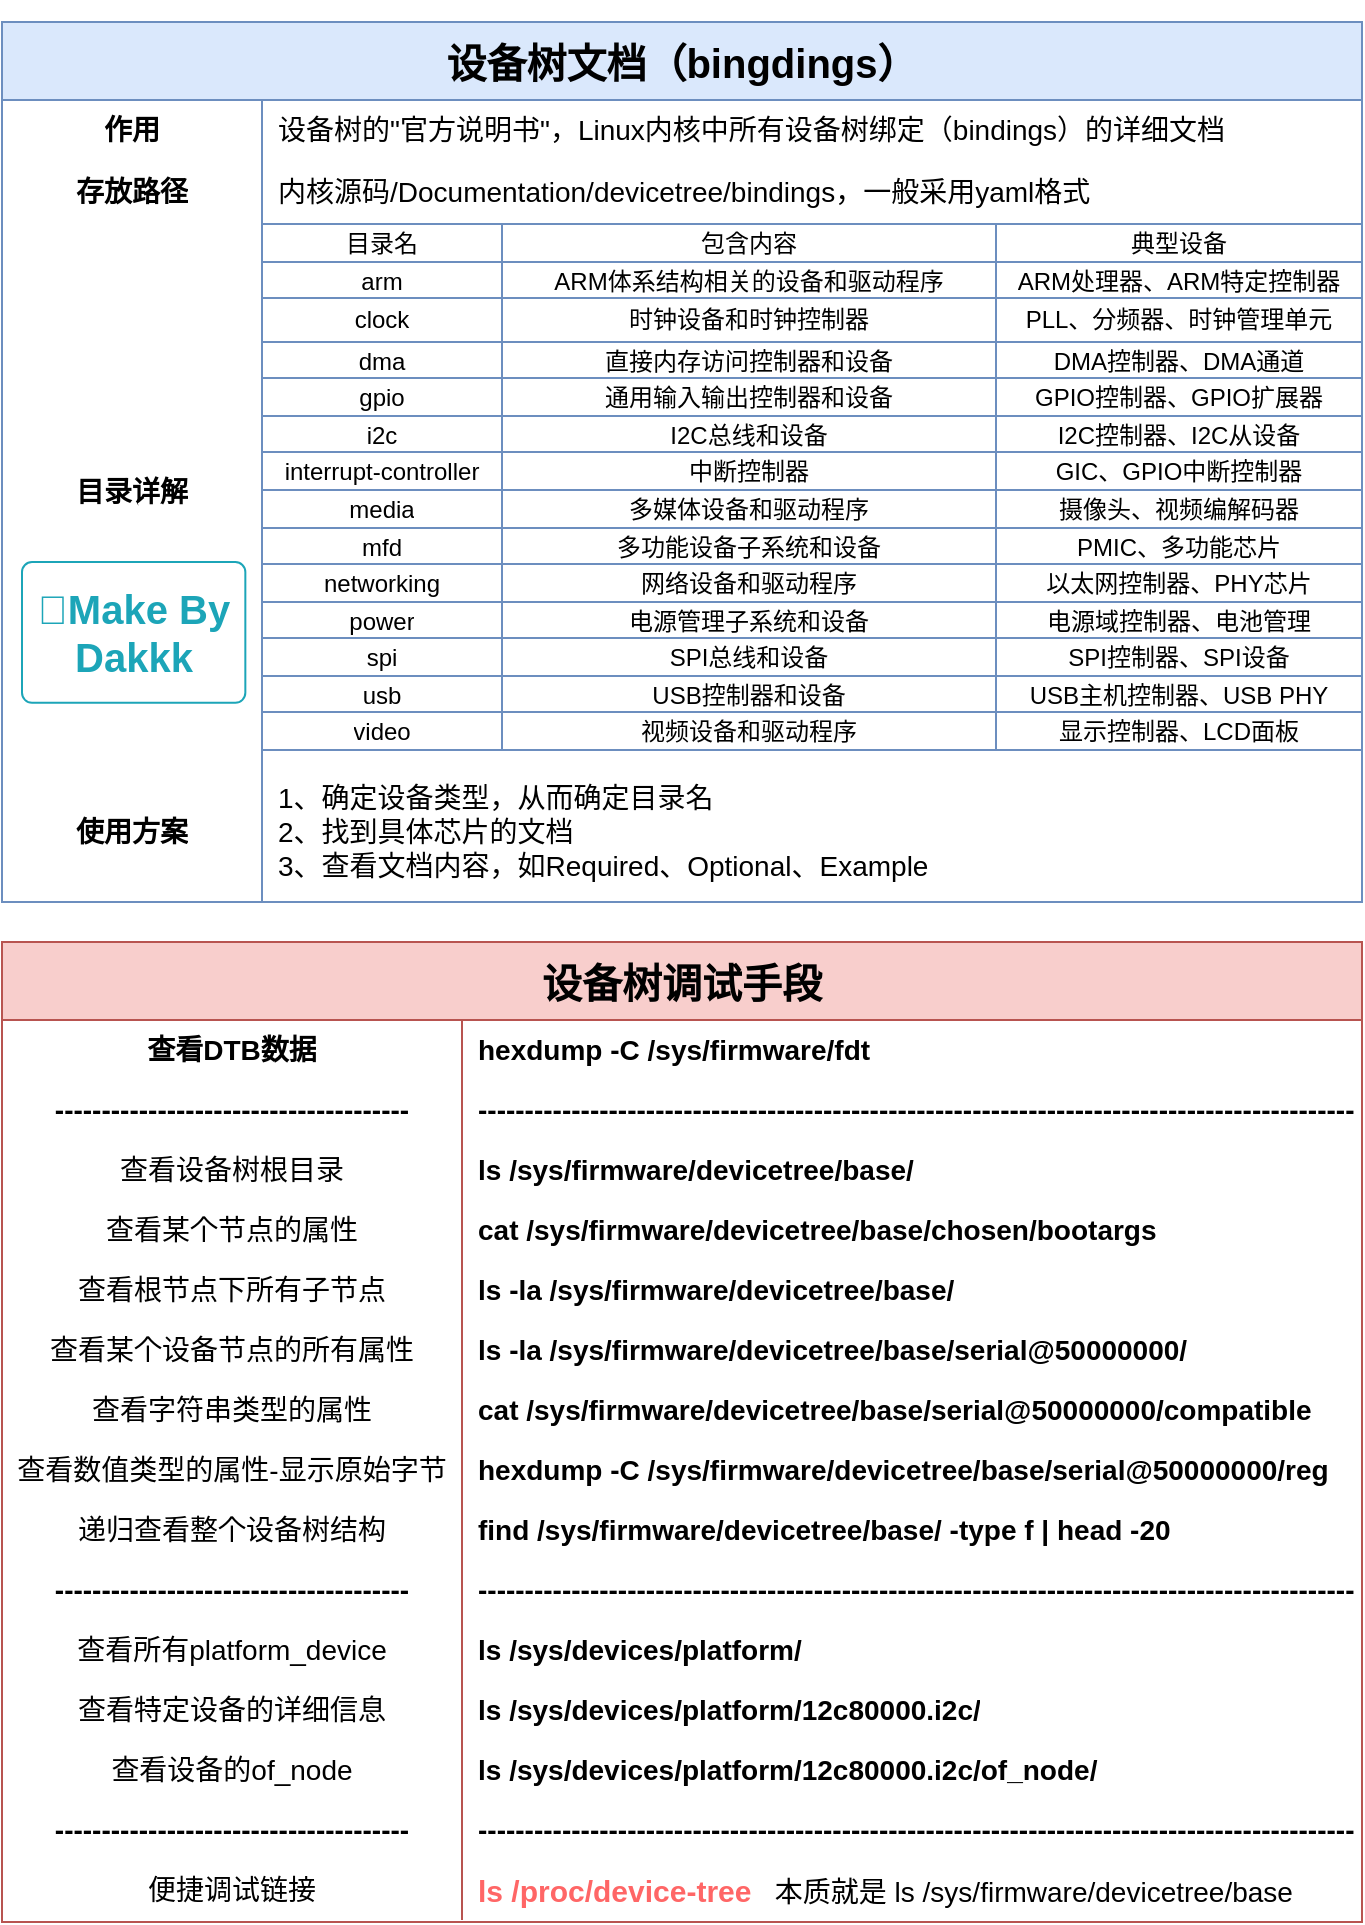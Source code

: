 <mxfile version="27.0.9">
  <diagram name="第 1 页" id="9jn4soCzRcZjagRPFvNM">
    <mxGraphModel dx="2066" dy="1201" grid="1" gridSize="10" guides="1" tooltips="1" connect="1" arrows="1" fold="1" page="1" pageScale="1" pageWidth="1169" pageHeight="1654" math="0" shadow="0">
      <root>
        <mxCell id="0" />
        <mxCell id="1" parent="0" />
        <mxCell id="ULmgJ1kWImtNJEmJD-8s-1" value="" style="shape=table;startSize=0;container=1;collapsible=0;childLayout=tableLayout;fixedRows=1;rowLines=0;fontStyle=0;strokeColor=#6c8ebf;fontSize=14;fillColor=none;" vertex="1" parent="1">
          <mxGeometry x="360" y="189" width="680" height="401" as="geometry" />
        </mxCell>
        <mxCell id="ULmgJ1kWImtNJEmJD-8s-2" value="" style="shape=tableRow;horizontal=0;startSize=0;swimlaneHead=0;swimlaneBody=0;top=0;left=0;bottom=0;right=0;collapsible=0;dropTarget=0;fillColor=none;points=[[0,0.5],[1,0.5]];portConstraint=eastwest;strokeColor=inherit;fontSize=14;" vertex="1" parent="ULmgJ1kWImtNJEmJD-8s-1">
          <mxGeometry width="680" height="30" as="geometry" />
        </mxCell>
        <mxCell id="ULmgJ1kWImtNJEmJD-8s-3" value="&lt;b&gt;作用&lt;/b&gt;" style="shape=partialRectangle;html=1;whiteSpace=wrap;connectable=0;fillColor=none;top=0;left=0;bottom=0;right=0;overflow=hidden;pointerEvents=1;strokeColor=inherit;fontSize=14;" vertex="1" parent="ULmgJ1kWImtNJEmJD-8s-2">
          <mxGeometry width="130" height="30" as="geometry">
            <mxRectangle width="130" height="30" as="alternateBounds" />
          </mxGeometry>
        </mxCell>
        <mxCell id="ULmgJ1kWImtNJEmJD-8s-4" value="设备树的&quot;官方说明书&quot;，Linux内核中所有设备树绑定（bindings）的详细文档" style="shape=partialRectangle;html=1;whiteSpace=wrap;connectable=0;fillColor=none;top=0;left=0;bottom=0;right=0;align=left;spacingLeft=6;overflow=hidden;strokeColor=inherit;fontSize=14;" vertex="1" parent="ULmgJ1kWImtNJEmJD-8s-2">
          <mxGeometry x="130" width="550" height="30" as="geometry">
            <mxRectangle width="550" height="30" as="alternateBounds" />
          </mxGeometry>
        </mxCell>
        <mxCell id="ULmgJ1kWImtNJEmJD-8s-5" value="" style="shape=tableRow;horizontal=0;startSize=0;swimlaneHead=0;swimlaneBody=0;top=0;left=0;bottom=0;right=0;collapsible=0;dropTarget=0;fillColor=none;points=[[0,0.5],[1,0.5]];portConstraint=eastwest;strokeColor=inherit;fontSize=14;" vertex="1" parent="ULmgJ1kWImtNJEmJD-8s-1">
          <mxGeometry y="30" width="680" height="31" as="geometry" />
        </mxCell>
        <mxCell id="ULmgJ1kWImtNJEmJD-8s-6" value="&lt;b&gt;存放路径&lt;/b&gt;" style="shape=partialRectangle;html=1;whiteSpace=wrap;connectable=0;fillColor=none;top=0;left=0;bottom=0;right=0;overflow=hidden;strokeColor=inherit;fontSize=14;" vertex="1" parent="ULmgJ1kWImtNJEmJD-8s-5">
          <mxGeometry width="130" height="31" as="geometry">
            <mxRectangle width="130" height="31" as="alternateBounds" />
          </mxGeometry>
        </mxCell>
        <mxCell id="ULmgJ1kWImtNJEmJD-8s-7" value="内核源码/Documentation/devicetree/bindings，一般采用yaml格式" style="shape=partialRectangle;html=1;whiteSpace=wrap;connectable=0;fillColor=none;top=0;left=0;bottom=0;right=0;align=left;spacingLeft=6;overflow=hidden;strokeColor=inherit;fontSize=14;" vertex="1" parent="ULmgJ1kWImtNJEmJD-8s-5">
          <mxGeometry x="130" width="550" height="31" as="geometry">
            <mxRectangle width="550" height="31" as="alternateBounds" />
          </mxGeometry>
        </mxCell>
        <mxCell id="ULmgJ1kWImtNJEmJD-8s-8" value="" style="shape=tableRow;horizontal=0;startSize=0;swimlaneHead=0;swimlaneBody=0;top=0;left=0;bottom=0;right=0;collapsible=0;dropTarget=0;fillColor=none;points=[[0,0.5],[1,0.5]];portConstraint=eastwest;strokeColor=inherit;fontSize=14;" vertex="1" parent="ULmgJ1kWImtNJEmJD-8s-1">
          <mxGeometry y="61" width="680" height="270" as="geometry" />
        </mxCell>
        <mxCell id="ULmgJ1kWImtNJEmJD-8s-9" value="&lt;b&gt;目录详解&lt;/b&gt;" style="shape=partialRectangle;html=1;whiteSpace=wrap;connectable=0;fillColor=none;top=0;left=0;bottom=0;right=0;overflow=hidden;strokeColor=inherit;fontSize=14;" vertex="1" parent="ULmgJ1kWImtNJEmJD-8s-8">
          <mxGeometry width="130" height="270" as="geometry">
            <mxRectangle width="130" height="270" as="alternateBounds" />
          </mxGeometry>
        </mxCell>
        <mxCell id="ULmgJ1kWImtNJEmJD-8s-10" value="" style="shape=partialRectangle;html=1;whiteSpace=wrap;connectable=0;fillColor=none;top=0;left=0;bottom=0;right=0;align=left;spacingLeft=6;overflow=hidden;strokeColor=inherit;fontSize=14;" vertex="1" parent="ULmgJ1kWImtNJEmJD-8s-8">
          <mxGeometry x="130" width="550" height="270" as="geometry">
            <mxRectangle width="550" height="270" as="alternateBounds" />
          </mxGeometry>
        </mxCell>
        <mxCell id="ULmgJ1kWImtNJEmJD-8s-84" value="" style="shape=tableRow;horizontal=0;startSize=0;swimlaneHead=0;swimlaneBody=0;top=0;left=0;bottom=0;right=0;collapsible=0;dropTarget=0;fillColor=none;points=[[0,0.5],[1,0.5]];portConstraint=eastwest;strokeColor=inherit;fontSize=14;" vertex="1" parent="ULmgJ1kWImtNJEmJD-8s-1">
          <mxGeometry y="331" width="680" height="70" as="geometry" />
        </mxCell>
        <mxCell id="ULmgJ1kWImtNJEmJD-8s-85" value="&lt;b&gt;使用方案&lt;/b&gt;" style="shape=partialRectangle;html=1;whiteSpace=wrap;connectable=0;fillColor=none;top=0;left=0;bottom=0;right=0;overflow=hidden;strokeColor=inherit;fontSize=14;" vertex="1" parent="ULmgJ1kWImtNJEmJD-8s-84">
          <mxGeometry width="130" height="70" as="geometry">
            <mxRectangle width="130" height="70" as="alternateBounds" />
          </mxGeometry>
        </mxCell>
        <mxCell id="ULmgJ1kWImtNJEmJD-8s-86" value="1、确定设备类型，从而确定目录名&lt;br&gt;2、找到具体芯片的文档&lt;br&gt;3、查看文档内容，如Required、Optional、Example" style="shape=partialRectangle;html=1;whiteSpace=wrap;connectable=0;fillColor=none;top=0;left=0;bottom=0;right=0;align=left;spacingLeft=6;overflow=hidden;strokeColor=inherit;fontSize=14;" vertex="1" parent="ULmgJ1kWImtNJEmJD-8s-84">
          <mxGeometry x="130" width="550" height="70" as="geometry">
            <mxRectangle width="550" height="70" as="alternateBounds" />
          </mxGeometry>
        </mxCell>
        <mxCell id="ULmgJ1kWImtNJEmJD-8s-20" value="&lt;h1&gt;&lt;font style=&quot;font-size: 20px;&quot;&gt;设备树文档（bingdings）&lt;/font&gt;&lt;/h1&gt;" style="rounded=0;whiteSpace=wrap;html=1;fillColor=#dae8fc;strokeColor=#6c8ebf;" vertex="1" parent="1">
          <mxGeometry x="360" y="150" width="680" height="39" as="geometry" />
        </mxCell>
        <mxCell id="ULmgJ1kWImtNJEmJD-8s-21" value="" style="shape=table;startSize=0;container=1;collapsible=0;childLayout=tableLayout;fillColor=none;strokeColor=#6c8ebf;" vertex="1" parent="1">
          <mxGeometry x="490" y="251" width="550" height="263" as="geometry" />
        </mxCell>
        <mxCell id="ULmgJ1kWImtNJEmJD-8s-22" value="" style="shape=tableRow;horizontal=0;startSize=0;swimlaneHead=0;swimlaneBody=0;strokeColor=inherit;top=0;left=0;bottom=0;right=0;collapsible=0;dropTarget=0;fillColor=none;points=[[0,0.5],[1,0.5]];portConstraint=eastwest;" vertex="1" parent="ULmgJ1kWImtNJEmJD-8s-21">
          <mxGeometry width="550" height="19" as="geometry" />
        </mxCell>
        <mxCell id="ULmgJ1kWImtNJEmJD-8s-23" value="目录名" style="shape=partialRectangle;html=1;whiteSpace=wrap;connectable=0;strokeColor=inherit;overflow=hidden;fillColor=none;top=0;left=0;bottom=0;right=0;pointerEvents=1;" vertex="1" parent="ULmgJ1kWImtNJEmJD-8s-22">
          <mxGeometry width="120" height="19" as="geometry">
            <mxRectangle width="120" height="19" as="alternateBounds" />
          </mxGeometry>
        </mxCell>
        <mxCell id="ULmgJ1kWImtNJEmJD-8s-24" value="包含内容" style="shape=partialRectangle;html=1;whiteSpace=wrap;connectable=0;strokeColor=inherit;overflow=hidden;fillColor=none;top=0;left=0;bottom=0;right=0;pointerEvents=1;" vertex="1" parent="ULmgJ1kWImtNJEmJD-8s-22">
          <mxGeometry x="120" width="247" height="19" as="geometry">
            <mxRectangle width="247" height="19" as="alternateBounds" />
          </mxGeometry>
        </mxCell>
        <mxCell id="ULmgJ1kWImtNJEmJD-8s-25" value="典型设备" style="shape=partialRectangle;html=1;whiteSpace=wrap;connectable=0;strokeColor=inherit;overflow=hidden;fillColor=none;top=0;left=0;bottom=0;right=0;pointerEvents=1;" vertex="1" parent="ULmgJ1kWImtNJEmJD-8s-22">
          <mxGeometry x="367" width="183" height="19" as="geometry">
            <mxRectangle width="183" height="19" as="alternateBounds" />
          </mxGeometry>
        </mxCell>
        <mxCell id="ULmgJ1kWImtNJEmJD-8s-26" value="" style="shape=tableRow;horizontal=0;startSize=0;swimlaneHead=0;swimlaneBody=0;strokeColor=inherit;top=0;left=0;bottom=0;right=0;collapsible=0;dropTarget=0;fillColor=none;points=[[0,0.5],[1,0.5]];portConstraint=eastwest;" vertex="1" parent="ULmgJ1kWImtNJEmJD-8s-21">
          <mxGeometry y="19" width="550" height="18" as="geometry" />
        </mxCell>
        <mxCell id="ULmgJ1kWImtNJEmJD-8s-27" value="arm" style="shape=partialRectangle;html=1;whiteSpace=wrap;connectable=0;strokeColor=inherit;overflow=hidden;fillColor=none;top=0;left=0;bottom=0;right=0;pointerEvents=1;" vertex="1" parent="ULmgJ1kWImtNJEmJD-8s-26">
          <mxGeometry width="120" height="18" as="geometry">
            <mxRectangle width="120" height="18" as="alternateBounds" />
          </mxGeometry>
        </mxCell>
        <mxCell id="ULmgJ1kWImtNJEmJD-8s-28" value="ARM体系结构相关的设备和驱动程序" style="shape=partialRectangle;html=1;whiteSpace=wrap;connectable=0;strokeColor=inherit;overflow=hidden;fillColor=none;top=0;left=0;bottom=0;right=0;pointerEvents=1;" vertex="1" parent="ULmgJ1kWImtNJEmJD-8s-26">
          <mxGeometry x="120" width="247" height="18" as="geometry">
            <mxRectangle width="247" height="18" as="alternateBounds" />
          </mxGeometry>
        </mxCell>
        <mxCell id="ULmgJ1kWImtNJEmJD-8s-29" value="ARM处理器、ARM特定控制器" style="shape=partialRectangle;html=1;whiteSpace=wrap;connectable=0;strokeColor=inherit;overflow=hidden;fillColor=none;top=0;left=0;bottom=0;right=0;pointerEvents=1;" vertex="1" parent="ULmgJ1kWImtNJEmJD-8s-26">
          <mxGeometry x="367" width="183" height="18" as="geometry">
            <mxRectangle width="183" height="18" as="alternateBounds" />
          </mxGeometry>
        </mxCell>
        <mxCell id="ULmgJ1kWImtNJEmJD-8s-30" value="" style="shape=tableRow;horizontal=0;startSize=0;swimlaneHead=0;swimlaneBody=0;strokeColor=inherit;top=0;left=0;bottom=0;right=0;collapsible=0;dropTarget=0;fillColor=none;points=[[0,0.5],[1,0.5]];portConstraint=eastwest;" vertex="1" parent="ULmgJ1kWImtNJEmJD-8s-21">
          <mxGeometry y="37" width="550" height="22" as="geometry" />
        </mxCell>
        <mxCell id="ULmgJ1kWImtNJEmJD-8s-31" value="clock" style="shape=partialRectangle;html=1;whiteSpace=wrap;connectable=0;strokeColor=inherit;overflow=hidden;fillColor=none;top=0;left=0;bottom=0;right=0;pointerEvents=1;" vertex="1" parent="ULmgJ1kWImtNJEmJD-8s-30">
          <mxGeometry width="120" height="22" as="geometry">
            <mxRectangle width="120" height="22" as="alternateBounds" />
          </mxGeometry>
        </mxCell>
        <mxCell id="ULmgJ1kWImtNJEmJD-8s-32" value="时钟设备和时钟控制器" style="shape=partialRectangle;html=1;whiteSpace=wrap;connectable=0;strokeColor=inherit;overflow=hidden;fillColor=none;top=0;left=0;bottom=0;right=0;pointerEvents=1;" vertex="1" parent="ULmgJ1kWImtNJEmJD-8s-30">
          <mxGeometry x="120" width="247" height="22" as="geometry">
            <mxRectangle width="247" height="22" as="alternateBounds" />
          </mxGeometry>
        </mxCell>
        <mxCell id="ULmgJ1kWImtNJEmJD-8s-33" value="PLL、分频器、时钟管理单元" style="shape=partialRectangle;html=1;whiteSpace=wrap;connectable=0;strokeColor=inherit;overflow=hidden;fillColor=none;top=0;left=0;bottom=0;right=0;pointerEvents=1;" vertex="1" parent="ULmgJ1kWImtNJEmJD-8s-30">
          <mxGeometry x="367" width="183" height="22" as="geometry">
            <mxRectangle width="183" height="22" as="alternateBounds" />
          </mxGeometry>
        </mxCell>
        <mxCell id="ULmgJ1kWImtNJEmJD-8s-34" value="" style="shape=tableRow;horizontal=0;startSize=0;swimlaneHead=0;swimlaneBody=0;strokeColor=inherit;top=0;left=0;bottom=0;right=0;collapsible=0;dropTarget=0;fillColor=none;points=[[0,0.5],[1,0.5]];portConstraint=eastwest;" vertex="1" parent="ULmgJ1kWImtNJEmJD-8s-21">
          <mxGeometry y="59" width="550" height="18" as="geometry" />
        </mxCell>
        <mxCell id="ULmgJ1kWImtNJEmJD-8s-35" value="dma" style="shape=partialRectangle;html=1;whiteSpace=wrap;connectable=0;strokeColor=inherit;overflow=hidden;fillColor=none;top=0;left=0;bottom=0;right=0;pointerEvents=1;" vertex="1" parent="ULmgJ1kWImtNJEmJD-8s-34">
          <mxGeometry width="120" height="18" as="geometry">
            <mxRectangle width="120" height="18" as="alternateBounds" />
          </mxGeometry>
        </mxCell>
        <mxCell id="ULmgJ1kWImtNJEmJD-8s-36" value="直接内存访问控制器和设备" style="shape=partialRectangle;html=1;whiteSpace=wrap;connectable=0;strokeColor=inherit;overflow=hidden;fillColor=none;top=0;left=0;bottom=0;right=0;pointerEvents=1;" vertex="1" parent="ULmgJ1kWImtNJEmJD-8s-34">
          <mxGeometry x="120" width="247" height="18" as="geometry">
            <mxRectangle width="247" height="18" as="alternateBounds" />
          </mxGeometry>
        </mxCell>
        <mxCell id="ULmgJ1kWImtNJEmJD-8s-37" value="DMA控制器、DMA通道" style="shape=partialRectangle;html=1;whiteSpace=wrap;connectable=0;strokeColor=inherit;overflow=hidden;fillColor=none;top=0;left=0;bottom=0;right=0;pointerEvents=1;" vertex="1" parent="ULmgJ1kWImtNJEmJD-8s-34">
          <mxGeometry x="367" width="183" height="18" as="geometry">
            <mxRectangle width="183" height="18" as="alternateBounds" />
          </mxGeometry>
        </mxCell>
        <mxCell id="ULmgJ1kWImtNJEmJD-8s-38" value="" style="shape=tableRow;horizontal=0;startSize=0;swimlaneHead=0;swimlaneBody=0;strokeColor=inherit;top=0;left=0;bottom=0;right=0;collapsible=0;dropTarget=0;fillColor=none;points=[[0,0.5],[1,0.5]];portConstraint=eastwest;" vertex="1" parent="ULmgJ1kWImtNJEmJD-8s-21">
          <mxGeometry y="77" width="550" height="19" as="geometry" />
        </mxCell>
        <mxCell id="ULmgJ1kWImtNJEmJD-8s-39" value="gpio" style="shape=partialRectangle;html=1;whiteSpace=wrap;connectable=0;strokeColor=inherit;overflow=hidden;fillColor=none;top=0;left=0;bottom=0;right=0;pointerEvents=1;" vertex="1" parent="ULmgJ1kWImtNJEmJD-8s-38">
          <mxGeometry width="120" height="19" as="geometry">
            <mxRectangle width="120" height="19" as="alternateBounds" />
          </mxGeometry>
        </mxCell>
        <mxCell id="ULmgJ1kWImtNJEmJD-8s-40" value="通用输入输出控制器和设备" style="shape=partialRectangle;html=1;whiteSpace=wrap;connectable=0;strokeColor=inherit;overflow=hidden;fillColor=none;top=0;left=0;bottom=0;right=0;pointerEvents=1;" vertex="1" parent="ULmgJ1kWImtNJEmJD-8s-38">
          <mxGeometry x="120" width="247" height="19" as="geometry">
            <mxRectangle width="247" height="19" as="alternateBounds" />
          </mxGeometry>
        </mxCell>
        <mxCell id="ULmgJ1kWImtNJEmJD-8s-41" value="GPIO控制器、GPIO扩展器" style="shape=partialRectangle;html=1;whiteSpace=wrap;connectable=0;strokeColor=inherit;overflow=hidden;fillColor=none;top=0;left=0;bottom=0;right=0;pointerEvents=1;" vertex="1" parent="ULmgJ1kWImtNJEmJD-8s-38">
          <mxGeometry x="367" width="183" height="19" as="geometry">
            <mxRectangle width="183" height="19" as="alternateBounds" />
          </mxGeometry>
        </mxCell>
        <mxCell id="ULmgJ1kWImtNJEmJD-8s-42" value="" style="shape=tableRow;horizontal=0;startSize=0;swimlaneHead=0;swimlaneBody=0;strokeColor=inherit;top=0;left=0;bottom=0;right=0;collapsible=0;dropTarget=0;fillColor=none;points=[[0,0.5],[1,0.5]];portConstraint=eastwest;" vertex="1" parent="ULmgJ1kWImtNJEmJD-8s-21">
          <mxGeometry y="96" width="550" height="18" as="geometry" />
        </mxCell>
        <mxCell id="ULmgJ1kWImtNJEmJD-8s-43" value="i2c" style="shape=partialRectangle;html=1;whiteSpace=wrap;connectable=0;strokeColor=inherit;overflow=hidden;fillColor=none;top=0;left=0;bottom=0;right=0;pointerEvents=1;" vertex="1" parent="ULmgJ1kWImtNJEmJD-8s-42">
          <mxGeometry width="120" height="18" as="geometry">
            <mxRectangle width="120" height="18" as="alternateBounds" />
          </mxGeometry>
        </mxCell>
        <mxCell id="ULmgJ1kWImtNJEmJD-8s-44" value="I2C总线和设备" style="shape=partialRectangle;html=1;whiteSpace=wrap;connectable=0;strokeColor=inherit;overflow=hidden;fillColor=none;top=0;left=0;bottom=0;right=0;pointerEvents=1;" vertex="1" parent="ULmgJ1kWImtNJEmJD-8s-42">
          <mxGeometry x="120" width="247" height="18" as="geometry">
            <mxRectangle width="247" height="18" as="alternateBounds" />
          </mxGeometry>
        </mxCell>
        <mxCell id="ULmgJ1kWImtNJEmJD-8s-45" value="I2C控制器、I2C从设备" style="shape=partialRectangle;html=1;whiteSpace=wrap;connectable=0;strokeColor=inherit;overflow=hidden;fillColor=none;top=0;left=0;bottom=0;right=0;pointerEvents=1;" vertex="1" parent="ULmgJ1kWImtNJEmJD-8s-42">
          <mxGeometry x="367" width="183" height="18" as="geometry">
            <mxRectangle width="183" height="18" as="alternateBounds" />
          </mxGeometry>
        </mxCell>
        <mxCell id="ULmgJ1kWImtNJEmJD-8s-46" value="" style="shape=tableRow;horizontal=0;startSize=0;swimlaneHead=0;swimlaneBody=0;strokeColor=inherit;top=0;left=0;bottom=0;right=0;collapsible=0;dropTarget=0;fillColor=none;points=[[0,0.5],[1,0.5]];portConstraint=eastwest;" vertex="1" parent="ULmgJ1kWImtNJEmJD-8s-21">
          <mxGeometry y="114" width="550" height="19" as="geometry" />
        </mxCell>
        <mxCell id="ULmgJ1kWImtNJEmJD-8s-47" value="interrupt-controller" style="shape=partialRectangle;html=1;whiteSpace=wrap;connectable=0;strokeColor=inherit;overflow=hidden;fillColor=none;top=0;left=0;bottom=0;right=0;pointerEvents=1;" vertex="1" parent="ULmgJ1kWImtNJEmJD-8s-46">
          <mxGeometry width="120" height="19" as="geometry">
            <mxRectangle width="120" height="19" as="alternateBounds" />
          </mxGeometry>
        </mxCell>
        <mxCell id="ULmgJ1kWImtNJEmJD-8s-48" value="中断控制器" style="shape=partialRectangle;html=1;whiteSpace=wrap;connectable=0;strokeColor=inherit;overflow=hidden;fillColor=none;top=0;left=0;bottom=0;right=0;pointerEvents=1;" vertex="1" parent="ULmgJ1kWImtNJEmJD-8s-46">
          <mxGeometry x="120" width="247" height="19" as="geometry">
            <mxRectangle width="247" height="19" as="alternateBounds" />
          </mxGeometry>
        </mxCell>
        <mxCell id="ULmgJ1kWImtNJEmJD-8s-49" value="GIC、GPIO中断控制器" style="shape=partialRectangle;html=1;whiteSpace=wrap;connectable=0;strokeColor=inherit;overflow=hidden;fillColor=none;top=0;left=0;bottom=0;right=0;pointerEvents=1;" vertex="1" parent="ULmgJ1kWImtNJEmJD-8s-46">
          <mxGeometry x="367" width="183" height="19" as="geometry">
            <mxRectangle width="183" height="19" as="alternateBounds" />
          </mxGeometry>
        </mxCell>
        <mxCell id="ULmgJ1kWImtNJEmJD-8s-50" value="" style="shape=tableRow;horizontal=0;startSize=0;swimlaneHead=0;swimlaneBody=0;strokeColor=inherit;top=0;left=0;bottom=0;right=0;collapsible=0;dropTarget=0;fillColor=none;points=[[0,0.5],[1,0.5]];portConstraint=eastwest;" vertex="1" parent="ULmgJ1kWImtNJEmJD-8s-21">
          <mxGeometry y="133" width="550" height="19" as="geometry" />
        </mxCell>
        <mxCell id="ULmgJ1kWImtNJEmJD-8s-51" value="media" style="shape=partialRectangle;html=1;whiteSpace=wrap;connectable=0;strokeColor=inherit;overflow=hidden;fillColor=none;top=0;left=0;bottom=0;right=0;pointerEvents=1;" vertex="1" parent="ULmgJ1kWImtNJEmJD-8s-50">
          <mxGeometry width="120" height="19" as="geometry">
            <mxRectangle width="120" height="19" as="alternateBounds" />
          </mxGeometry>
        </mxCell>
        <mxCell id="ULmgJ1kWImtNJEmJD-8s-52" value="多媒体设备和驱动程序" style="shape=partialRectangle;html=1;whiteSpace=wrap;connectable=0;strokeColor=inherit;overflow=hidden;fillColor=none;top=0;left=0;bottom=0;right=0;pointerEvents=1;" vertex="1" parent="ULmgJ1kWImtNJEmJD-8s-50">
          <mxGeometry x="120" width="247" height="19" as="geometry">
            <mxRectangle width="247" height="19" as="alternateBounds" />
          </mxGeometry>
        </mxCell>
        <mxCell id="ULmgJ1kWImtNJEmJD-8s-53" value="摄像头、视频编解码器" style="shape=partialRectangle;html=1;whiteSpace=wrap;connectable=0;strokeColor=inherit;overflow=hidden;fillColor=none;top=0;left=0;bottom=0;right=0;pointerEvents=1;" vertex="1" parent="ULmgJ1kWImtNJEmJD-8s-50">
          <mxGeometry x="367" width="183" height="19" as="geometry">
            <mxRectangle width="183" height="19" as="alternateBounds" />
          </mxGeometry>
        </mxCell>
        <mxCell id="ULmgJ1kWImtNJEmJD-8s-54" value="" style="shape=tableRow;horizontal=0;startSize=0;swimlaneHead=0;swimlaneBody=0;strokeColor=inherit;top=0;left=0;bottom=0;right=0;collapsible=0;dropTarget=0;fillColor=none;points=[[0,0.5],[1,0.5]];portConstraint=eastwest;" vertex="1" parent="ULmgJ1kWImtNJEmJD-8s-21">
          <mxGeometry y="152" width="550" height="18" as="geometry" />
        </mxCell>
        <mxCell id="ULmgJ1kWImtNJEmJD-8s-55" value="mfd" style="shape=partialRectangle;html=1;whiteSpace=wrap;connectable=0;strokeColor=inherit;overflow=hidden;fillColor=none;top=0;left=0;bottom=0;right=0;pointerEvents=1;" vertex="1" parent="ULmgJ1kWImtNJEmJD-8s-54">
          <mxGeometry width="120" height="18" as="geometry">
            <mxRectangle width="120" height="18" as="alternateBounds" />
          </mxGeometry>
        </mxCell>
        <mxCell id="ULmgJ1kWImtNJEmJD-8s-56" value="多功能设备子系统和设备" style="shape=partialRectangle;html=1;whiteSpace=wrap;connectable=0;strokeColor=inherit;overflow=hidden;fillColor=none;top=0;left=0;bottom=0;right=0;pointerEvents=1;" vertex="1" parent="ULmgJ1kWImtNJEmJD-8s-54">
          <mxGeometry x="120" width="247" height="18" as="geometry">
            <mxRectangle width="247" height="18" as="alternateBounds" />
          </mxGeometry>
        </mxCell>
        <mxCell id="ULmgJ1kWImtNJEmJD-8s-57" value="PMIC、多功能芯片" style="shape=partialRectangle;html=1;whiteSpace=wrap;connectable=0;strokeColor=inherit;overflow=hidden;fillColor=none;top=0;left=0;bottom=0;right=0;pointerEvents=1;" vertex="1" parent="ULmgJ1kWImtNJEmJD-8s-54">
          <mxGeometry x="367" width="183" height="18" as="geometry">
            <mxRectangle width="183" height="18" as="alternateBounds" />
          </mxGeometry>
        </mxCell>
        <mxCell id="ULmgJ1kWImtNJEmJD-8s-58" value="" style="shape=tableRow;horizontal=0;startSize=0;swimlaneHead=0;swimlaneBody=0;strokeColor=inherit;top=0;left=0;bottom=0;right=0;collapsible=0;dropTarget=0;fillColor=none;points=[[0,0.5],[1,0.5]];portConstraint=eastwest;" vertex="1" parent="ULmgJ1kWImtNJEmJD-8s-21">
          <mxGeometry y="170" width="550" height="19" as="geometry" />
        </mxCell>
        <mxCell id="ULmgJ1kWImtNJEmJD-8s-59" value="networking" style="shape=partialRectangle;html=1;whiteSpace=wrap;connectable=0;strokeColor=inherit;overflow=hidden;fillColor=none;top=0;left=0;bottom=0;right=0;pointerEvents=1;" vertex="1" parent="ULmgJ1kWImtNJEmJD-8s-58">
          <mxGeometry width="120" height="19" as="geometry">
            <mxRectangle width="120" height="19" as="alternateBounds" />
          </mxGeometry>
        </mxCell>
        <mxCell id="ULmgJ1kWImtNJEmJD-8s-60" value="网络设备和驱动程序" style="shape=partialRectangle;html=1;whiteSpace=wrap;connectable=0;strokeColor=inherit;overflow=hidden;fillColor=none;top=0;left=0;bottom=0;right=0;pointerEvents=1;" vertex="1" parent="ULmgJ1kWImtNJEmJD-8s-58">
          <mxGeometry x="120" width="247" height="19" as="geometry">
            <mxRectangle width="247" height="19" as="alternateBounds" />
          </mxGeometry>
        </mxCell>
        <mxCell id="ULmgJ1kWImtNJEmJD-8s-61" value="以太网控制器、PHY芯片" style="shape=partialRectangle;html=1;whiteSpace=wrap;connectable=0;strokeColor=inherit;overflow=hidden;fillColor=none;top=0;left=0;bottom=0;right=0;pointerEvents=1;" vertex="1" parent="ULmgJ1kWImtNJEmJD-8s-58">
          <mxGeometry x="367" width="183" height="19" as="geometry">
            <mxRectangle width="183" height="19" as="alternateBounds" />
          </mxGeometry>
        </mxCell>
        <mxCell id="ULmgJ1kWImtNJEmJD-8s-62" value="" style="shape=tableRow;horizontal=0;startSize=0;swimlaneHead=0;swimlaneBody=0;strokeColor=inherit;top=0;left=0;bottom=0;right=0;collapsible=0;dropTarget=0;fillColor=none;points=[[0,0.5],[1,0.5]];portConstraint=eastwest;" vertex="1" parent="ULmgJ1kWImtNJEmJD-8s-21">
          <mxGeometry y="189" width="550" height="18" as="geometry" />
        </mxCell>
        <mxCell id="ULmgJ1kWImtNJEmJD-8s-63" value="power" style="shape=partialRectangle;html=1;whiteSpace=wrap;connectable=0;strokeColor=inherit;overflow=hidden;fillColor=none;top=0;left=0;bottom=0;right=0;pointerEvents=1;" vertex="1" parent="ULmgJ1kWImtNJEmJD-8s-62">
          <mxGeometry width="120" height="18" as="geometry">
            <mxRectangle width="120" height="18" as="alternateBounds" />
          </mxGeometry>
        </mxCell>
        <mxCell id="ULmgJ1kWImtNJEmJD-8s-64" value="电源管理子系统和设备" style="shape=partialRectangle;html=1;whiteSpace=wrap;connectable=0;strokeColor=inherit;overflow=hidden;fillColor=none;top=0;left=0;bottom=0;right=0;pointerEvents=1;" vertex="1" parent="ULmgJ1kWImtNJEmJD-8s-62">
          <mxGeometry x="120" width="247" height="18" as="geometry">
            <mxRectangle width="247" height="18" as="alternateBounds" />
          </mxGeometry>
        </mxCell>
        <mxCell id="ULmgJ1kWImtNJEmJD-8s-65" value="电源域控制器、电池管理" style="shape=partialRectangle;html=1;whiteSpace=wrap;connectable=0;strokeColor=inherit;overflow=hidden;fillColor=none;top=0;left=0;bottom=0;right=0;pointerEvents=1;" vertex="1" parent="ULmgJ1kWImtNJEmJD-8s-62">
          <mxGeometry x="367" width="183" height="18" as="geometry">
            <mxRectangle width="183" height="18" as="alternateBounds" />
          </mxGeometry>
        </mxCell>
        <mxCell id="ULmgJ1kWImtNJEmJD-8s-66" value="" style="shape=tableRow;horizontal=0;startSize=0;swimlaneHead=0;swimlaneBody=0;strokeColor=inherit;top=0;left=0;bottom=0;right=0;collapsible=0;dropTarget=0;fillColor=none;points=[[0,0.5],[1,0.5]];portConstraint=eastwest;" vertex="1" parent="ULmgJ1kWImtNJEmJD-8s-21">
          <mxGeometry y="207" width="550" height="19" as="geometry" />
        </mxCell>
        <mxCell id="ULmgJ1kWImtNJEmJD-8s-67" value="spi" style="shape=partialRectangle;html=1;whiteSpace=wrap;connectable=0;strokeColor=inherit;overflow=hidden;fillColor=none;top=0;left=0;bottom=0;right=0;pointerEvents=1;" vertex="1" parent="ULmgJ1kWImtNJEmJD-8s-66">
          <mxGeometry width="120" height="19" as="geometry">
            <mxRectangle width="120" height="19" as="alternateBounds" />
          </mxGeometry>
        </mxCell>
        <mxCell id="ULmgJ1kWImtNJEmJD-8s-68" value="SPI总线和设备" style="shape=partialRectangle;html=1;whiteSpace=wrap;connectable=0;strokeColor=inherit;overflow=hidden;fillColor=none;top=0;left=0;bottom=0;right=0;pointerEvents=1;" vertex="1" parent="ULmgJ1kWImtNJEmJD-8s-66">
          <mxGeometry x="120" width="247" height="19" as="geometry">
            <mxRectangle width="247" height="19" as="alternateBounds" />
          </mxGeometry>
        </mxCell>
        <mxCell id="ULmgJ1kWImtNJEmJD-8s-69" value="SPI控制器、SPI设备" style="shape=partialRectangle;html=1;whiteSpace=wrap;connectable=0;strokeColor=inherit;overflow=hidden;fillColor=none;top=0;left=0;bottom=0;right=0;pointerEvents=1;" vertex="1" parent="ULmgJ1kWImtNJEmJD-8s-66">
          <mxGeometry x="367" width="183" height="19" as="geometry">
            <mxRectangle width="183" height="19" as="alternateBounds" />
          </mxGeometry>
        </mxCell>
        <mxCell id="ULmgJ1kWImtNJEmJD-8s-70" value="" style="shape=tableRow;horizontal=0;startSize=0;swimlaneHead=0;swimlaneBody=0;strokeColor=inherit;top=0;left=0;bottom=0;right=0;collapsible=0;dropTarget=0;fillColor=none;points=[[0,0.5],[1,0.5]];portConstraint=eastwest;" vertex="1" parent="ULmgJ1kWImtNJEmJD-8s-21">
          <mxGeometry y="226" width="550" height="18" as="geometry" />
        </mxCell>
        <mxCell id="ULmgJ1kWImtNJEmJD-8s-71" value="usb" style="shape=partialRectangle;html=1;whiteSpace=wrap;connectable=0;strokeColor=inherit;overflow=hidden;fillColor=none;top=0;left=0;bottom=0;right=0;pointerEvents=1;" vertex="1" parent="ULmgJ1kWImtNJEmJD-8s-70">
          <mxGeometry width="120" height="18" as="geometry">
            <mxRectangle width="120" height="18" as="alternateBounds" />
          </mxGeometry>
        </mxCell>
        <mxCell id="ULmgJ1kWImtNJEmJD-8s-72" value="USB控制器和设备" style="shape=partialRectangle;html=1;whiteSpace=wrap;connectable=0;strokeColor=inherit;overflow=hidden;fillColor=none;top=0;left=0;bottom=0;right=0;pointerEvents=1;" vertex="1" parent="ULmgJ1kWImtNJEmJD-8s-70">
          <mxGeometry x="120" width="247" height="18" as="geometry">
            <mxRectangle width="247" height="18" as="alternateBounds" />
          </mxGeometry>
        </mxCell>
        <mxCell id="ULmgJ1kWImtNJEmJD-8s-73" value="USB主机控制器、USB PHY" style="shape=partialRectangle;html=1;whiteSpace=wrap;connectable=0;strokeColor=inherit;overflow=hidden;fillColor=none;top=0;left=0;bottom=0;right=0;pointerEvents=1;" vertex="1" parent="ULmgJ1kWImtNJEmJD-8s-70">
          <mxGeometry x="367" width="183" height="18" as="geometry">
            <mxRectangle width="183" height="18" as="alternateBounds" />
          </mxGeometry>
        </mxCell>
        <mxCell id="ULmgJ1kWImtNJEmJD-8s-74" value="" style="shape=tableRow;horizontal=0;startSize=0;swimlaneHead=0;swimlaneBody=0;strokeColor=inherit;top=0;left=0;bottom=0;right=0;collapsible=0;dropTarget=0;fillColor=none;points=[[0,0.5],[1,0.5]];portConstraint=eastwest;" vertex="1" parent="ULmgJ1kWImtNJEmJD-8s-21">
          <mxGeometry y="244" width="550" height="19" as="geometry" />
        </mxCell>
        <mxCell id="ULmgJ1kWImtNJEmJD-8s-75" value="video" style="shape=partialRectangle;html=1;whiteSpace=wrap;connectable=0;strokeColor=inherit;overflow=hidden;fillColor=none;top=0;left=0;bottom=0;right=0;pointerEvents=1;" vertex="1" parent="ULmgJ1kWImtNJEmJD-8s-74">
          <mxGeometry width="120" height="19" as="geometry">
            <mxRectangle width="120" height="19" as="alternateBounds" />
          </mxGeometry>
        </mxCell>
        <mxCell id="ULmgJ1kWImtNJEmJD-8s-76" value="视频设备和驱动程序" style="shape=partialRectangle;html=1;whiteSpace=wrap;connectable=0;strokeColor=inherit;overflow=hidden;fillColor=none;top=0;left=0;bottom=0;right=0;pointerEvents=1;" vertex="1" parent="ULmgJ1kWImtNJEmJD-8s-74">
          <mxGeometry x="120" width="247" height="19" as="geometry">
            <mxRectangle width="247" height="19" as="alternateBounds" />
          </mxGeometry>
        </mxCell>
        <mxCell id="ULmgJ1kWImtNJEmJD-8s-77" value="显示控制器、LCD面板" style="shape=partialRectangle;html=1;whiteSpace=wrap;connectable=0;strokeColor=inherit;overflow=hidden;fillColor=none;top=0;left=0;bottom=0;right=0;pointerEvents=1;" vertex="1" parent="ULmgJ1kWImtNJEmJD-8s-74">
          <mxGeometry x="367" width="183" height="19" as="geometry">
            <mxRectangle width="183" height="19" as="alternateBounds" />
          </mxGeometry>
        </mxCell>
        <mxCell id="ULmgJ1kWImtNJEmJD-8s-87" value="" style="shape=table;startSize=0;container=1;collapsible=0;childLayout=tableLayout;fixedRows=1;rowLines=0;fontStyle=0;strokeColor=#b85450;fontSize=14;fillColor=none;" vertex="1" parent="1">
          <mxGeometry x="360" y="649" width="680" height="451" as="geometry" />
        </mxCell>
        <mxCell id="ULmgJ1kWImtNJEmJD-8s-88" value="" style="shape=tableRow;horizontal=0;startSize=0;swimlaneHead=0;swimlaneBody=0;top=0;left=0;bottom=0;right=0;collapsible=0;dropTarget=0;fillColor=none;points=[[0,0.5],[1,0.5]];portConstraint=eastwest;strokeColor=inherit;fontSize=14;" vertex="1" parent="ULmgJ1kWImtNJEmJD-8s-87">
          <mxGeometry width="680" height="30" as="geometry" />
        </mxCell>
        <mxCell id="ULmgJ1kWImtNJEmJD-8s-89" value="&lt;b&gt;查看DTB数据&lt;/b&gt;" style="shape=partialRectangle;html=1;whiteSpace=wrap;connectable=0;fillColor=none;top=0;left=0;bottom=0;right=0;overflow=hidden;pointerEvents=1;strokeColor=inherit;fontSize=14;" vertex="1" parent="ULmgJ1kWImtNJEmJD-8s-88">
          <mxGeometry width="230" height="30" as="geometry">
            <mxRectangle width="230" height="30" as="alternateBounds" />
          </mxGeometry>
        </mxCell>
        <mxCell id="ULmgJ1kWImtNJEmJD-8s-90" value="&lt;b&gt;hexdump -C /sys/firmware/fdt&lt;/b&gt;" style="shape=partialRectangle;html=1;whiteSpace=wrap;connectable=0;fillColor=none;top=0;left=0;bottom=0;right=0;align=left;spacingLeft=6;overflow=hidden;strokeColor=inherit;fontSize=14;" vertex="1" parent="ULmgJ1kWImtNJEmJD-8s-88">
          <mxGeometry x="230" width="450" height="30" as="geometry">
            <mxRectangle width="450" height="30" as="alternateBounds" />
          </mxGeometry>
        </mxCell>
        <mxCell id="ULmgJ1kWImtNJEmJD-8s-91" value="" style="shape=tableRow;horizontal=0;startSize=0;swimlaneHead=0;swimlaneBody=0;top=0;left=0;bottom=0;right=0;collapsible=0;dropTarget=0;fillColor=none;points=[[0,0.5],[1,0.5]];portConstraint=eastwest;strokeColor=inherit;fontSize=14;" vertex="1" parent="ULmgJ1kWImtNJEmJD-8s-87">
          <mxGeometry y="30" width="680" height="30" as="geometry" />
        </mxCell>
        <mxCell id="ULmgJ1kWImtNJEmJD-8s-92" value="&lt;b&gt;----------------------&lt;/b&gt;&lt;b style=&quot;text-align: left;&quot;&gt;----------------&lt;/b&gt;" style="shape=partialRectangle;html=1;whiteSpace=wrap;connectable=0;fillColor=none;top=0;left=0;bottom=0;right=0;overflow=hidden;strokeColor=inherit;fontSize=14;" vertex="1" parent="ULmgJ1kWImtNJEmJD-8s-91">
          <mxGeometry width="230" height="30" as="geometry">
            <mxRectangle width="230" height="30" as="alternateBounds" />
          </mxGeometry>
        </mxCell>
        <mxCell id="ULmgJ1kWImtNJEmJD-8s-93" value="&lt;b&gt;----------------------------------------------------------------------------------------------&lt;/b&gt;" style="shape=partialRectangle;html=1;whiteSpace=wrap;connectable=0;fillColor=none;top=0;left=0;bottom=0;right=0;align=left;spacingLeft=6;overflow=hidden;strokeColor=inherit;fontSize=14;" vertex="1" parent="ULmgJ1kWImtNJEmJD-8s-91">
          <mxGeometry x="230" width="450" height="30" as="geometry">
            <mxRectangle width="450" height="30" as="alternateBounds" />
          </mxGeometry>
        </mxCell>
        <mxCell id="ULmgJ1kWImtNJEmJD-8s-94" value="" style="shape=tableRow;horizontal=0;startSize=0;swimlaneHead=0;swimlaneBody=0;top=0;left=0;bottom=0;right=0;collapsible=0;dropTarget=0;fillColor=none;points=[[0,0.5],[1,0.5]];portConstraint=eastwest;strokeColor=inherit;fontSize=14;" vertex="1" parent="ULmgJ1kWImtNJEmJD-8s-87">
          <mxGeometry y="60" width="680" height="30" as="geometry" />
        </mxCell>
        <mxCell id="ULmgJ1kWImtNJEmJD-8s-95" value="查看设备树根目录" style="shape=partialRectangle;html=1;whiteSpace=wrap;connectable=0;fillColor=none;top=0;left=0;bottom=0;right=0;overflow=hidden;strokeColor=inherit;fontSize=14;" vertex="1" parent="ULmgJ1kWImtNJEmJD-8s-94">
          <mxGeometry width="230" height="30" as="geometry">
            <mxRectangle width="230" height="30" as="alternateBounds" />
          </mxGeometry>
        </mxCell>
        <mxCell id="ULmgJ1kWImtNJEmJD-8s-96" value="&lt;b&gt;ls /sys/firmware/devicetree/base/&lt;/b&gt;" style="shape=partialRectangle;html=1;whiteSpace=wrap;connectable=0;fillColor=none;top=0;left=0;bottom=0;right=0;align=left;spacingLeft=6;overflow=hidden;strokeColor=inherit;fontSize=14;" vertex="1" parent="ULmgJ1kWImtNJEmJD-8s-94">
          <mxGeometry x="230" width="450" height="30" as="geometry">
            <mxRectangle width="450" height="30" as="alternateBounds" />
          </mxGeometry>
        </mxCell>
        <mxCell id="ULmgJ1kWImtNJEmJD-8s-97" value="" style="shape=tableRow;horizontal=0;startSize=0;swimlaneHead=0;swimlaneBody=0;top=0;left=0;bottom=0;right=0;collapsible=0;dropTarget=0;fillColor=none;points=[[0,0.5],[1,0.5]];portConstraint=eastwest;strokeColor=inherit;fontSize=14;" vertex="1" parent="ULmgJ1kWImtNJEmJD-8s-87">
          <mxGeometry y="90" width="680" height="30" as="geometry" />
        </mxCell>
        <mxCell id="ULmgJ1kWImtNJEmJD-8s-98" value="查看某个节点的属性" style="shape=partialRectangle;html=1;whiteSpace=wrap;connectable=0;fillColor=none;top=0;left=0;bottom=0;right=0;overflow=hidden;strokeColor=inherit;fontSize=14;" vertex="1" parent="ULmgJ1kWImtNJEmJD-8s-97">
          <mxGeometry width="230" height="30" as="geometry">
            <mxRectangle width="230" height="30" as="alternateBounds" />
          </mxGeometry>
        </mxCell>
        <mxCell id="ULmgJ1kWImtNJEmJD-8s-99" value="&lt;b&gt;cat /sys/firmware/devicetree/base/chosen/bootargs&lt;/b&gt;" style="shape=partialRectangle;html=1;whiteSpace=wrap;connectable=0;fillColor=none;top=0;left=0;bottom=0;right=0;align=left;spacingLeft=6;overflow=hidden;strokeColor=inherit;fontSize=14;" vertex="1" parent="ULmgJ1kWImtNJEmJD-8s-97">
          <mxGeometry x="230" width="450" height="30" as="geometry">
            <mxRectangle width="450" height="30" as="alternateBounds" />
          </mxGeometry>
        </mxCell>
        <mxCell id="ULmgJ1kWImtNJEmJD-8s-100" value="" style="shape=tableRow;horizontal=0;startSize=0;swimlaneHead=0;swimlaneBody=0;top=0;left=0;bottom=0;right=0;collapsible=0;dropTarget=0;fillColor=none;points=[[0,0.5],[1,0.5]];portConstraint=eastwest;strokeColor=inherit;fontSize=14;" vertex="1" parent="ULmgJ1kWImtNJEmJD-8s-87">
          <mxGeometry y="120" width="680" height="30" as="geometry" />
        </mxCell>
        <mxCell id="ULmgJ1kWImtNJEmJD-8s-101" value="查看根节点下所有子节点" style="shape=partialRectangle;html=1;whiteSpace=wrap;connectable=0;fillColor=none;top=0;left=0;bottom=0;right=0;overflow=hidden;strokeColor=inherit;fontSize=14;" vertex="1" parent="ULmgJ1kWImtNJEmJD-8s-100">
          <mxGeometry width="230" height="30" as="geometry">
            <mxRectangle width="230" height="30" as="alternateBounds" />
          </mxGeometry>
        </mxCell>
        <mxCell id="ULmgJ1kWImtNJEmJD-8s-102" value="&lt;b&gt;ls -la /sys/firmware/devicetree/base/&lt;/b&gt;" style="shape=partialRectangle;html=1;whiteSpace=wrap;connectable=0;fillColor=none;top=0;left=0;bottom=0;right=0;align=left;spacingLeft=6;overflow=hidden;strokeColor=inherit;fontSize=14;" vertex="1" parent="ULmgJ1kWImtNJEmJD-8s-100">
          <mxGeometry x="230" width="450" height="30" as="geometry">
            <mxRectangle width="450" height="30" as="alternateBounds" />
          </mxGeometry>
        </mxCell>
        <mxCell id="ULmgJ1kWImtNJEmJD-8s-103" value="" style="shape=tableRow;horizontal=0;startSize=0;swimlaneHead=0;swimlaneBody=0;top=0;left=0;bottom=0;right=0;collapsible=0;dropTarget=0;fillColor=none;points=[[0,0.5],[1,0.5]];portConstraint=eastwest;strokeColor=inherit;fontSize=14;" vertex="1" parent="ULmgJ1kWImtNJEmJD-8s-87">
          <mxGeometry y="150" width="680" height="30" as="geometry" />
        </mxCell>
        <mxCell id="ULmgJ1kWImtNJEmJD-8s-104" value="查看某个设备节点的所有属性" style="shape=partialRectangle;html=1;whiteSpace=wrap;connectable=0;fillColor=none;top=0;left=0;bottom=0;right=0;overflow=hidden;strokeColor=inherit;fontSize=14;" vertex="1" parent="ULmgJ1kWImtNJEmJD-8s-103">
          <mxGeometry width="230" height="30" as="geometry">
            <mxRectangle width="230" height="30" as="alternateBounds" />
          </mxGeometry>
        </mxCell>
        <mxCell id="ULmgJ1kWImtNJEmJD-8s-105" value="&lt;b&gt;ls -la /sys/firmware/devicetree/base/serial@50000000/&lt;/b&gt;" style="shape=partialRectangle;html=1;whiteSpace=wrap;connectable=0;fillColor=none;top=0;left=0;bottom=0;right=0;align=left;spacingLeft=6;overflow=hidden;strokeColor=inherit;fontSize=14;" vertex="1" parent="ULmgJ1kWImtNJEmJD-8s-103">
          <mxGeometry x="230" width="450" height="30" as="geometry">
            <mxRectangle width="450" height="30" as="alternateBounds" />
          </mxGeometry>
        </mxCell>
        <mxCell id="ULmgJ1kWImtNJEmJD-8s-107" value="" style="shape=tableRow;horizontal=0;startSize=0;swimlaneHead=0;swimlaneBody=0;top=0;left=0;bottom=0;right=0;collapsible=0;dropTarget=0;fillColor=none;points=[[0,0.5],[1,0.5]];portConstraint=eastwest;strokeColor=inherit;fontSize=14;" vertex="1" parent="ULmgJ1kWImtNJEmJD-8s-87">
          <mxGeometry y="180" width="680" height="30" as="geometry" />
        </mxCell>
        <mxCell id="ULmgJ1kWImtNJEmJD-8s-108" value="查看字符串类型的属性" style="shape=partialRectangle;html=1;whiteSpace=wrap;connectable=0;fillColor=none;top=0;left=0;bottom=0;right=0;overflow=hidden;strokeColor=inherit;fontSize=14;" vertex="1" parent="ULmgJ1kWImtNJEmJD-8s-107">
          <mxGeometry width="230" height="30" as="geometry">
            <mxRectangle width="230" height="30" as="alternateBounds" />
          </mxGeometry>
        </mxCell>
        <mxCell id="ULmgJ1kWImtNJEmJD-8s-109" value="&lt;b&gt;cat /sys/firmware/devicetree/base/serial@50000000/compatible&lt;/b&gt;" style="shape=partialRectangle;html=1;whiteSpace=wrap;connectable=0;fillColor=none;top=0;left=0;bottom=0;right=0;align=left;spacingLeft=6;overflow=hidden;strokeColor=inherit;fontSize=14;" vertex="1" parent="ULmgJ1kWImtNJEmJD-8s-107">
          <mxGeometry x="230" width="450" height="30" as="geometry">
            <mxRectangle width="450" height="30" as="alternateBounds" />
          </mxGeometry>
        </mxCell>
        <mxCell id="ULmgJ1kWImtNJEmJD-8s-110" value="" style="shape=tableRow;horizontal=0;startSize=0;swimlaneHead=0;swimlaneBody=0;top=0;left=0;bottom=0;right=0;collapsible=0;dropTarget=0;fillColor=none;points=[[0,0.5],[1,0.5]];portConstraint=eastwest;strokeColor=inherit;fontSize=14;" vertex="1" parent="ULmgJ1kWImtNJEmJD-8s-87">
          <mxGeometry y="210" width="680" height="30" as="geometry" />
        </mxCell>
        <mxCell id="ULmgJ1kWImtNJEmJD-8s-111" value="查看数值类型的属性-显示原始字节" style="shape=partialRectangle;html=1;whiteSpace=wrap;connectable=0;fillColor=none;top=0;left=0;bottom=0;right=0;overflow=hidden;strokeColor=inherit;fontSize=14;" vertex="1" parent="ULmgJ1kWImtNJEmJD-8s-110">
          <mxGeometry width="230" height="30" as="geometry">
            <mxRectangle width="230" height="30" as="alternateBounds" />
          </mxGeometry>
        </mxCell>
        <mxCell id="ULmgJ1kWImtNJEmJD-8s-112" value="&lt;b&gt;hexdump -C /sys/firmware/devicetree/base/serial@50000000/reg&lt;/b&gt;" style="shape=partialRectangle;html=1;whiteSpace=wrap;connectable=0;fillColor=none;top=0;left=0;bottom=0;right=0;align=left;spacingLeft=6;overflow=hidden;strokeColor=inherit;fontSize=14;" vertex="1" parent="ULmgJ1kWImtNJEmJD-8s-110">
          <mxGeometry x="230" width="450" height="30" as="geometry">
            <mxRectangle width="450" height="30" as="alternateBounds" />
          </mxGeometry>
        </mxCell>
        <mxCell id="ULmgJ1kWImtNJEmJD-8s-113" value="" style="shape=tableRow;horizontal=0;startSize=0;swimlaneHead=0;swimlaneBody=0;top=0;left=0;bottom=0;right=0;collapsible=0;dropTarget=0;fillColor=none;points=[[0,0.5],[1,0.5]];portConstraint=eastwest;strokeColor=inherit;fontSize=14;" vertex="1" parent="ULmgJ1kWImtNJEmJD-8s-87">
          <mxGeometry y="240" width="680" height="30" as="geometry" />
        </mxCell>
        <mxCell id="ULmgJ1kWImtNJEmJD-8s-114" value="递归查看整个设备树结构" style="shape=partialRectangle;html=1;whiteSpace=wrap;connectable=0;fillColor=none;top=0;left=0;bottom=0;right=0;overflow=hidden;strokeColor=inherit;fontSize=14;" vertex="1" parent="ULmgJ1kWImtNJEmJD-8s-113">
          <mxGeometry width="230" height="30" as="geometry">
            <mxRectangle width="230" height="30" as="alternateBounds" />
          </mxGeometry>
        </mxCell>
        <mxCell id="ULmgJ1kWImtNJEmJD-8s-115" value="&lt;b&gt;find /sys/firmware/devicetree/base/ -type f | head -20&lt;/b&gt;" style="shape=partialRectangle;html=1;whiteSpace=wrap;connectable=0;fillColor=none;top=0;left=0;bottom=0;right=0;align=left;spacingLeft=6;overflow=hidden;strokeColor=inherit;fontSize=14;" vertex="1" parent="ULmgJ1kWImtNJEmJD-8s-113">
          <mxGeometry x="230" width="450" height="30" as="geometry">
            <mxRectangle width="450" height="30" as="alternateBounds" />
          </mxGeometry>
        </mxCell>
        <mxCell id="ULmgJ1kWImtNJEmJD-8s-116" value="" style="shape=tableRow;horizontal=0;startSize=0;swimlaneHead=0;swimlaneBody=0;top=0;left=0;bottom=0;right=0;collapsible=0;dropTarget=0;fillColor=none;points=[[0,0.5],[1,0.5]];portConstraint=eastwest;strokeColor=inherit;fontSize=14;" vertex="1" parent="ULmgJ1kWImtNJEmJD-8s-87">
          <mxGeometry y="270" width="680" height="30" as="geometry" />
        </mxCell>
        <mxCell id="ULmgJ1kWImtNJEmJD-8s-117" value="&lt;b&gt;----------------------&lt;/b&gt;&lt;b style=&quot;text-align: left;&quot;&gt;----------------&lt;/b&gt;" style="shape=partialRectangle;html=1;whiteSpace=wrap;connectable=0;fillColor=none;top=0;left=0;bottom=0;right=0;overflow=hidden;strokeColor=inherit;fontSize=14;" vertex="1" parent="ULmgJ1kWImtNJEmJD-8s-116">
          <mxGeometry width="230" height="30" as="geometry">
            <mxRectangle width="230" height="30" as="alternateBounds" />
          </mxGeometry>
        </mxCell>
        <mxCell id="ULmgJ1kWImtNJEmJD-8s-118" value="&lt;b&gt;----------------------------------------------------------------------------------------------&lt;/b&gt;" style="shape=partialRectangle;html=1;whiteSpace=wrap;connectable=0;fillColor=none;top=0;left=0;bottom=0;right=0;align=left;spacingLeft=6;overflow=hidden;strokeColor=inherit;fontSize=14;" vertex="1" parent="ULmgJ1kWImtNJEmJD-8s-116">
          <mxGeometry x="230" width="450" height="30" as="geometry">
            <mxRectangle width="450" height="30" as="alternateBounds" />
          </mxGeometry>
        </mxCell>
        <mxCell id="ULmgJ1kWImtNJEmJD-8s-119" value="" style="shape=tableRow;horizontal=0;startSize=0;swimlaneHead=0;swimlaneBody=0;top=0;left=0;bottom=0;right=0;collapsible=0;dropTarget=0;fillColor=none;points=[[0,0.5],[1,0.5]];portConstraint=eastwest;strokeColor=inherit;fontSize=14;" vertex="1" parent="ULmgJ1kWImtNJEmJD-8s-87">
          <mxGeometry y="300" width="680" height="30" as="geometry" />
        </mxCell>
        <mxCell id="ULmgJ1kWImtNJEmJD-8s-120" value="查看所有platform_device" style="shape=partialRectangle;html=1;whiteSpace=wrap;connectable=0;fillColor=none;top=0;left=0;bottom=0;right=0;overflow=hidden;strokeColor=inherit;fontSize=14;" vertex="1" parent="ULmgJ1kWImtNJEmJD-8s-119">
          <mxGeometry width="230" height="30" as="geometry">
            <mxRectangle width="230" height="30" as="alternateBounds" />
          </mxGeometry>
        </mxCell>
        <mxCell id="ULmgJ1kWImtNJEmJD-8s-121" value="&lt;b&gt;ls /sys/devices/platform/&lt;/b&gt;" style="shape=partialRectangle;html=1;whiteSpace=wrap;connectable=0;fillColor=none;top=0;left=0;bottom=0;right=0;align=left;spacingLeft=6;overflow=hidden;strokeColor=inherit;fontSize=14;" vertex="1" parent="ULmgJ1kWImtNJEmJD-8s-119">
          <mxGeometry x="230" width="450" height="30" as="geometry">
            <mxRectangle width="450" height="30" as="alternateBounds" />
          </mxGeometry>
        </mxCell>
        <mxCell id="ULmgJ1kWImtNJEmJD-8s-122" value="" style="shape=tableRow;horizontal=0;startSize=0;swimlaneHead=0;swimlaneBody=0;top=0;left=0;bottom=0;right=0;collapsible=0;dropTarget=0;fillColor=none;points=[[0,0.5],[1,0.5]];portConstraint=eastwest;strokeColor=inherit;fontSize=14;" vertex="1" parent="ULmgJ1kWImtNJEmJD-8s-87">
          <mxGeometry y="330" width="680" height="30" as="geometry" />
        </mxCell>
        <mxCell id="ULmgJ1kWImtNJEmJD-8s-123" value="查看特定设备的详细信息" style="shape=partialRectangle;html=1;whiteSpace=wrap;connectable=0;fillColor=none;top=0;left=0;bottom=0;right=0;overflow=hidden;strokeColor=inherit;fontSize=14;" vertex="1" parent="ULmgJ1kWImtNJEmJD-8s-122">
          <mxGeometry width="230" height="30" as="geometry">
            <mxRectangle width="230" height="30" as="alternateBounds" />
          </mxGeometry>
        </mxCell>
        <mxCell id="ULmgJ1kWImtNJEmJD-8s-124" value="&lt;b&gt;ls /sys/devices/platform/12c80000.i2c/&lt;/b&gt;" style="shape=partialRectangle;html=1;whiteSpace=wrap;connectable=0;fillColor=none;top=0;left=0;bottom=0;right=0;align=left;spacingLeft=6;overflow=hidden;strokeColor=inherit;fontSize=14;" vertex="1" parent="ULmgJ1kWImtNJEmJD-8s-122">
          <mxGeometry x="230" width="450" height="30" as="geometry">
            <mxRectangle width="450" height="30" as="alternateBounds" />
          </mxGeometry>
        </mxCell>
        <mxCell id="ULmgJ1kWImtNJEmJD-8s-125" value="" style="shape=tableRow;horizontal=0;startSize=0;swimlaneHead=0;swimlaneBody=0;top=0;left=0;bottom=0;right=0;collapsible=0;dropTarget=0;fillColor=none;points=[[0,0.5],[1,0.5]];portConstraint=eastwest;strokeColor=inherit;fontSize=14;" vertex="1" parent="ULmgJ1kWImtNJEmJD-8s-87">
          <mxGeometry y="360" width="680" height="30" as="geometry" />
        </mxCell>
        <mxCell id="ULmgJ1kWImtNJEmJD-8s-126" value="查看设备的of_node" style="shape=partialRectangle;html=1;whiteSpace=wrap;connectable=0;fillColor=none;top=0;left=0;bottom=0;right=0;overflow=hidden;strokeColor=inherit;fontSize=14;" vertex="1" parent="ULmgJ1kWImtNJEmJD-8s-125">
          <mxGeometry width="230" height="30" as="geometry">
            <mxRectangle width="230" height="30" as="alternateBounds" />
          </mxGeometry>
        </mxCell>
        <mxCell id="ULmgJ1kWImtNJEmJD-8s-127" value="&lt;b&gt;ls /sys/devices/platform/12c80000.i2c/of_node/&lt;/b&gt;" style="shape=partialRectangle;html=1;whiteSpace=wrap;connectable=0;fillColor=none;top=0;left=0;bottom=0;right=0;align=left;spacingLeft=6;overflow=hidden;strokeColor=inherit;fontSize=14;" vertex="1" parent="ULmgJ1kWImtNJEmJD-8s-125">
          <mxGeometry x="230" width="450" height="30" as="geometry">
            <mxRectangle width="450" height="30" as="alternateBounds" />
          </mxGeometry>
        </mxCell>
        <mxCell id="ULmgJ1kWImtNJEmJD-8s-128" value="" style="shape=tableRow;horizontal=0;startSize=0;swimlaneHead=0;swimlaneBody=0;top=0;left=0;bottom=0;right=0;collapsible=0;dropTarget=0;fillColor=none;points=[[0,0.5],[1,0.5]];portConstraint=eastwest;strokeColor=inherit;fontSize=14;" vertex="1" parent="ULmgJ1kWImtNJEmJD-8s-87">
          <mxGeometry y="390" width="680" height="30" as="geometry" />
        </mxCell>
        <mxCell id="ULmgJ1kWImtNJEmJD-8s-129" value="&lt;b&gt;----------------------&lt;/b&gt;&lt;b style=&quot;text-align: left;&quot;&gt;----------------&lt;/b&gt;" style="shape=partialRectangle;html=1;whiteSpace=wrap;connectable=0;fillColor=none;top=0;left=0;bottom=0;right=0;overflow=hidden;strokeColor=inherit;fontSize=14;" vertex="1" parent="ULmgJ1kWImtNJEmJD-8s-128">
          <mxGeometry width="230" height="30" as="geometry">
            <mxRectangle width="230" height="30" as="alternateBounds" />
          </mxGeometry>
        </mxCell>
        <mxCell id="ULmgJ1kWImtNJEmJD-8s-130" value="&lt;b&gt;----------------------------------------------------------------------------------------------&lt;/b&gt;" style="shape=partialRectangle;html=1;whiteSpace=wrap;connectable=0;fillColor=none;top=0;left=0;bottom=0;right=0;align=left;spacingLeft=6;overflow=hidden;strokeColor=inherit;fontSize=14;" vertex="1" parent="ULmgJ1kWImtNJEmJD-8s-128">
          <mxGeometry x="230" width="450" height="30" as="geometry">
            <mxRectangle width="450" height="30" as="alternateBounds" />
          </mxGeometry>
        </mxCell>
        <mxCell id="ULmgJ1kWImtNJEmJD-8s-131" value="" style="shape=tableRow;horizontal=0;startSize=0;swimlaneHead=0;swimlaneBody=0;top=0;left=0;bottom=0;right=0;collapsible=0;dropTarget=0;fillColor=none;points=[[0,0.5],[1,0.5]];portConstraint=eastwest;strokeColor=inherit;fontSize=14;" vertex="1" parent="ULmgJ1kWImtNJEmJD-8s-87">
          <mxGeometry y="420" width="680" height="30" as="geometry" />
        </mxCell>
        <mxCell id="ULmgJ1kWImtNJEmJD-8s-132" value="便捷调试链接" style="shape=partialRectangle;html=1;whiteSpace=wrap;connectable=0;fillColor=none;top=0;left=0;bottom=0;right=0;overflow=hidden;strokeColor=inherit;fontSize=14;" vertex="1" parent="ULmgJ1kWImtNJEmJD-8s-131">
          <mxGeometry width="230" height="30" as="geometry">
            <mxRectangle width="230" height="30" as="alternateBounds" />
          </mxGeometry>
        </mxCell>
        <mxCell id="ULmgJ1kWImtNJEmJD-8s-133" value="&lt;b&gt;&lt;font style=&quot;font-size: 15px; color: rgb(255, 102, 102);&quot;&gt;ls /proc/device-tree&lt;/font&gt;&lt;/b&gt;&amp;nbsp; &amp;nbsp;本质就是 ls&amp;nbsp;/sys/firmware/devicetree/base" style="shape=partialRectangle;html=1;whiteSpace=wrap;connectable=0;fillColor=none;top=0;left=0;bottom=0;right=0;align=left;spacingLeft=6;overflow=hidden;strokeColor=inherit;fontSize=14;" vertex="1" parent="ULmgJ1kWImtNJEmJD-8s-131">
          <mxGeometry x="230" width="450" height="30" as="geometry">
            <mxRectangle width="450" height="30" as="alternateBounds" />
          </mxGeometry>
        </mxCell>
        <mxCell id="ULmgJ1kWImtNJEmJD-8s-106" value="&lt;h1&gt;&lt;font style=&quot;font-size: 20px;&quot;&gt;设备树调试手段&lt;/font&gt;&lt;/h1&gt;" style="rounded=0;whiteSpace=wrap;html=1;fillColor=#f8cecc;strokeColor=#b85450;" vertex="1" parent="1">
          <mxGeometry x="360" y="610" width="680" height="39" as="geometry" />
        </mxCell>
        <mxCell id="ULmgJ1kWImtNJEmJD-8s-143" value="&lt;font style=&quot;font-size: 20px;&quot;&gt;🌻Make By Dakkk&lt;/font&gt;" style="html=1;shadow=0;dashed=0;shape=mxgraph.bootstrap.rrect;rSize=5;strokeColor=#1CA5B8;strokeWidth=1;fillColor=none;fontColor=#1CA5B8;whiteSpace=wrap;align=center;verticalAlign=middle;spacingLeft=0;fontStyle=1;fontSize=16;spacing=5;" vertex="1" parent="1">
          <mxGeometry x="370" y="420" width="111.67" height="70.39" as="geometry" />
        </mxCell>
      </root>
    </mxGraphModel>
  </diagram>
</mxfile>
